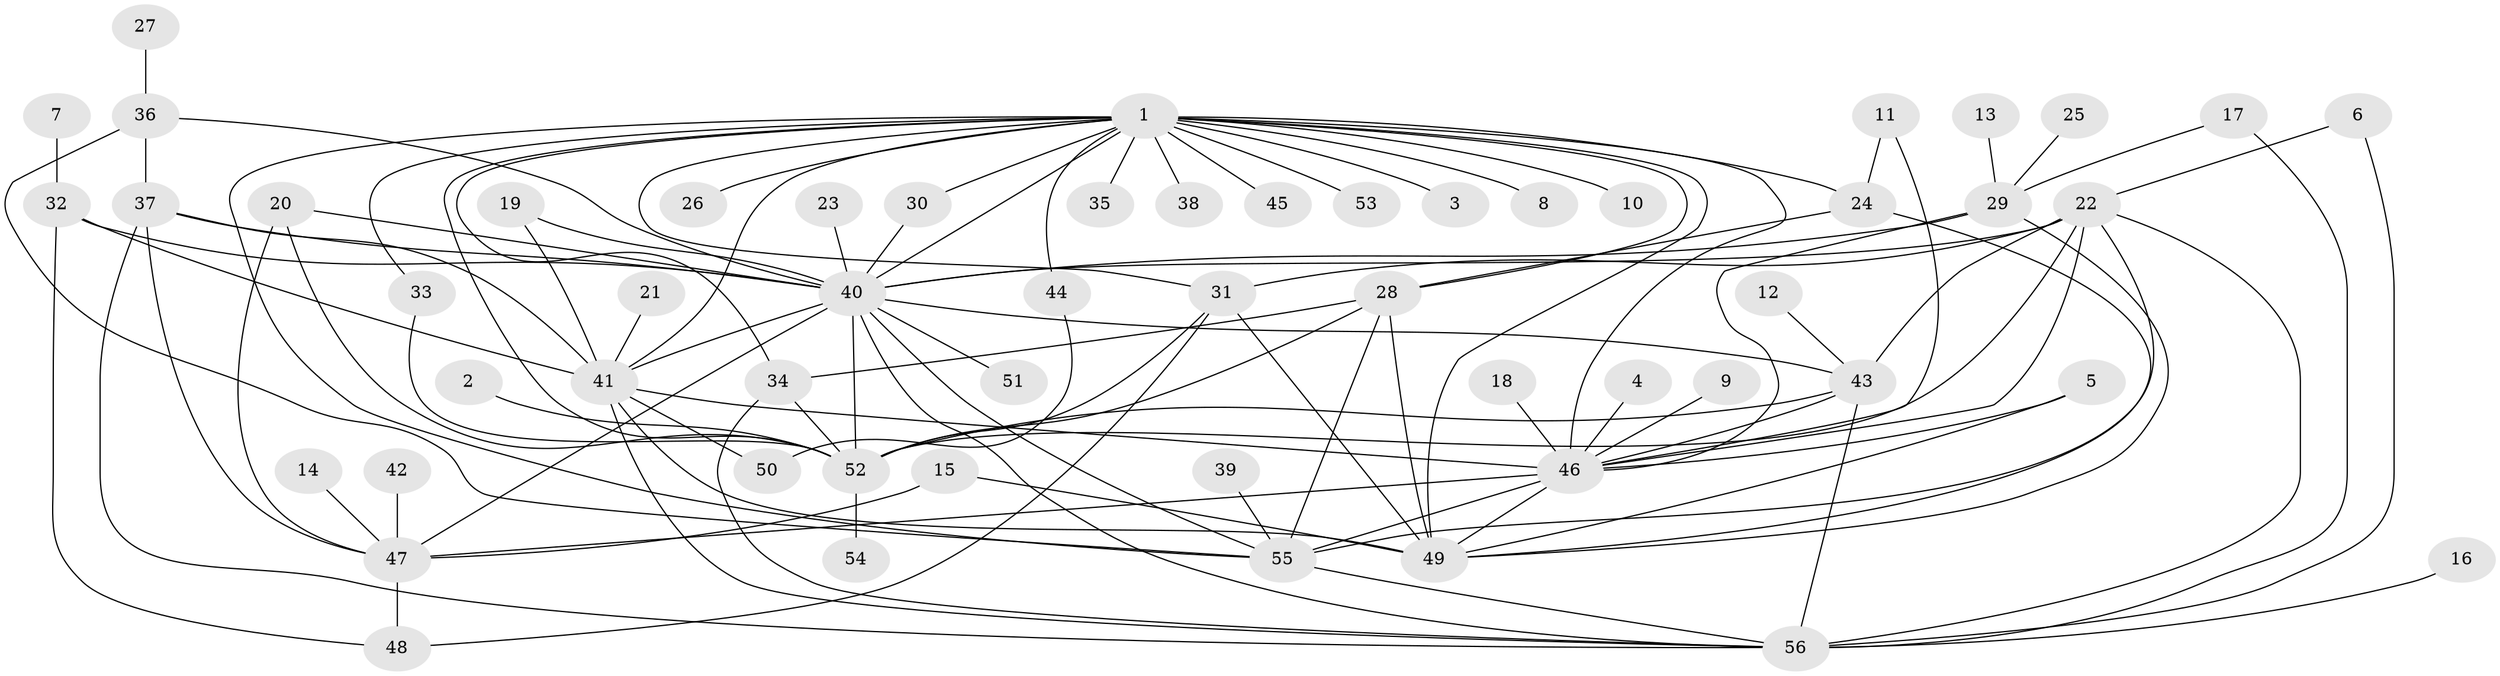 // original degree distribution, {17: 0.008928571428571428, 13: 0.008928571428571428, 1: 0.4107142857142857, 24: 0.008928571428571428, 11: 0.008928571428571428, 4: 0.08035714285714286, 8: 0.026785714285714284, 7: 0.044642857142857144, 3: 0.09821428571428571, 6: 0.017857142857142856, 5: 0.05357142857142857, 2: 0.21428571428571427, 10: 0.008928571428571428, 9: 0.008928571428571428}
// Generated by graph-tools (version 1.1) at 2025/26/03/09/25 03:26:03]
// undirected, 56 vertices, 105 edges
graph export_dot {
graph [start="1"]
  node [color=gray90,style=filled];
  1;
  2;
  3;
  4;
  5;
  6;
  7;
  8;
  9;
  10;
  11;
  12;
  13;
  14;
  15;
  16;
  17;
  18;
  19;
  20;
  21;
  22;
  23;
  24;
  25;
  26;
  27;
  28;
  29;
  30;
  31;
  32;
  33;
  34;
  35;
  36;
  37;
  38;
  39;
  40;
  41;
  42;
  43;
  44;
  45;
  46;
  47;
  48;
  49;
  50;
  51;
  52;
  53;
  54;
  55;
  56;
  1 -- 3 [weight=1.0];
  1 -- 8 [weight=1.0];
  1 -- 10 [weight=1.0];
  1 -- 24 [weight=1.0];
  1 -- 26 [weight=1.0];
  1 -- 28 [weight=2.0];
  1 -- 30 [weight=1.0];
  1 -- 31 [weight=2.0];
  1 -- 33 [weight=1.0];
  1 -- 34 [weight=1.0];
  1 -- 35 [weight=1.0];
  1 -- 38 [weight=1.0];
  1 -- 40 [weight=2.0];
  1 -- 41 [weight=1.0];
  1 -- 44 [weight=1.0];
  1 -- 45 [weight=1.0];
  1 -- 46 [weight=3.0];
  1 -- 49 [weight=1.0];
  1 -- 52 [weight=1.0];
  1 -- 53 [weight=1.0];
  1 -- 55 [weight=1.0];
  2 -- 52 [weight=1.0];
  4 -- 46 [weight=1.0];
  5 -- 46 [weight=1.0];
  5 -- 49 [weight=1.0];
  6 -- 22 [weight=1.0];
  6 -- 56 [weight=1.0];
  7 -- 32 [weight=1.0];
  9 -- 46 [weight=1.0];
  11 -- 24 [weight=1.0];
  11 -- 46 [weight=1.0];
  12 -- 43 [weight=1.0];
  13 -- 29 [weight=1.0];
  14 -- 47 [weight=1.0];
  15 -- 47 [weight=1.0];
  15 -- 49 [weight=1.0];
  16 -- 56 [weight=1.0];
  17 -- 29 [weight=1.0];
  17 -- 56 [weight=1.0];
  18 -- 46 [weight=1.0];
  19 -- 40 [weight=1.0];
  19 -- 41 [weight=1.0];
  20 -- 40 [weight=1.0];
  20 -- 47 [weight=1.0];
  20 -- 52 [weight=1.0];
  21 -- 41 [weight=1.0];
  22 -- 31 [weight=2.0];
  22 -- 40 [weight=1.0];
  22 -- 43 [weight=1.0];
  22 -- 46 [weight=1.0];
  22 -- 52 [weight=1.0];
  22 -- 55 [weight=1.0];
  22 -- 56 [weight=1.0];
  23 -- 40 [weight=1.0];
  24 -- 28 [weight=1.0];
  24 -- 49 [weight=1.0];
  25 -- 29 [weight=1.0];
  27 -- 36 [weight=1.0];
  28 -- 34 [weight=1.0];
  28 -- 49 [weight=1.0];
  28 -- 52 [weight=1.0];
  28 -- 55 [weight=1.0];
  29 -- 40 [weight=1.0];
  29 -- 46 [weight=1.0];
  29 -- 49 [weight=1.0];
  30 -- 40 [weight=1.0];
  31 -- 48 [weight=1.0];
  31 -- 49 [weight=1.0];
  31 -- 52 [weight=1.0];
  32 -- 40 [weight=1.0];
  32 -- 41 [weight=1.0];
  32 -- 48 [weight=1.0];
  33 -- 52 [weight=1.0];
  34 -- 52 [weight=1.0];
  34 -- 56 [weight=1.0];
  36 -- 37 [weight=1.0];
  36 -- 40 [weight=1.0];
  36 -- 55 [weight=1.0];
  37 -- 40 [weight=3.0];
  37 -- 41 [weight=1.0];
  37 -- 47 [weight=1.0];
  37 -- 56 [weight=1.0];
  39 -- 55 [weight=1.0];
  40 -- 41 [weight=1.0];
  40 -- 43 [weight=2.0];
  40 -- 47 [weight=1.0];
  40 -- 51 [weight=1.0];
  40 -- 52 [weight=1.0];
  40 -- 55 [weight=1.0];
  40 -- 56 [weight=1.0];
  41 -- 46 [weight=1.0];
  41 -- 49 [weight=1.0];
  41 -- 50 [weight=1.0];
  41 -- 56 [weight=1.0];
  42 -- 47 [weight=1.0];
  43 -- 46 [weight=1.0];
  43 -- 52 [weight=1.0];
  43 -- 56 [weight=1.0];
  44 -- 50 [weight=1.0];
  46 -- 47 [weight=1.0];
  46 -- 49 [weight=1.0];
  46 -- 55 [weight=1.0];
  47 -- 48 [weight=1.0];
  52 -- 54 [weight=1.0];
  55 -- 56 [weight=1.0];
}
